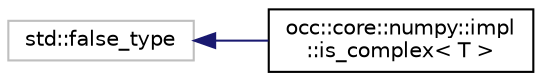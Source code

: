 digraph "Graphical Class Hierarchy"
{
 // LATEX_PDF_SIZE
  bgcolor="transparent";
  edge [fontname="Helvetica",fontsize="10",labelfontname="Helvetica",labelfontsize="10"];
  node [fontname="Helvetica",fontsize="10",shape=record];
  rankdir="LR";
  Node42 [label="std::false_type",height=0.2,width=0.4,color="grey75",tooltip=" "];
  Node42 -> Node0 [dir="back",color="midnightblue",fontsize="10",style="solid",fontname="Helvetica"];
  Node0 [label="occ::core::numpy::impl\l::is_complex\< T \>",height=0.2,width=0.4,color="black",URL="$structocc_1_1core_1_1numpy_1_1impl_1_1is__complex.html",tooltip=" "];
}
